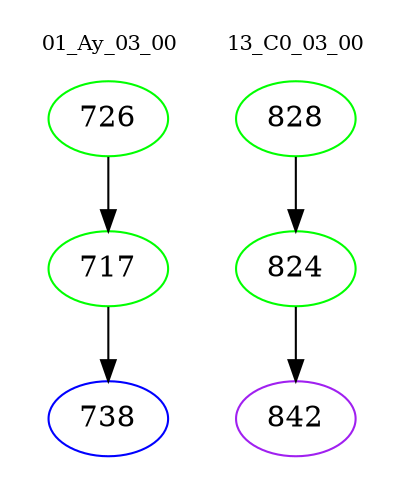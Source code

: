 digraph{
subgraph cluster_0 {
color = white
label = "01_Ay_03_00";
fontsize=10;
T0_726 [label="726", color="green"]
T0_726 -> T0_717 [color="black"]
T0_717 [label="717", color="green"]
T0_717 -> T0_738 [color="black"]
T0_738 [label="738", color="blue"]
}
subgraph cluster_1 {
color = white
label = "13_C0_03_00";
fontsize=10;
T1_828 [label="828", color="green"]
T1_828 -> T1_824 [color="black"]
T1_824 [label="824", color="green"]
T1_824 -> T1_842 [color="black"]
T1_842 [label="842", color="purple"]
}
}
